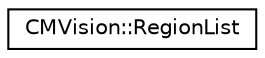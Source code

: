 digraph "Graphical Class Hierarchy"
{
 // INTERACTIVE_SVG=YES
  edge [fontname="Helvetica",fontsize="10",labelfontname="Helvetica",labelfontsize="10"];
  node [fontname="Helvetica",fontsize="10",shape=record];
  rankdir="LR";
  Node1 [label="CMVision::RegionList",height=0.2,width=0.4,color="black", fillcolor="white", style="filled",URL="$d8/d42/class_c_m_vision_1_1_region_list.html"];
}

